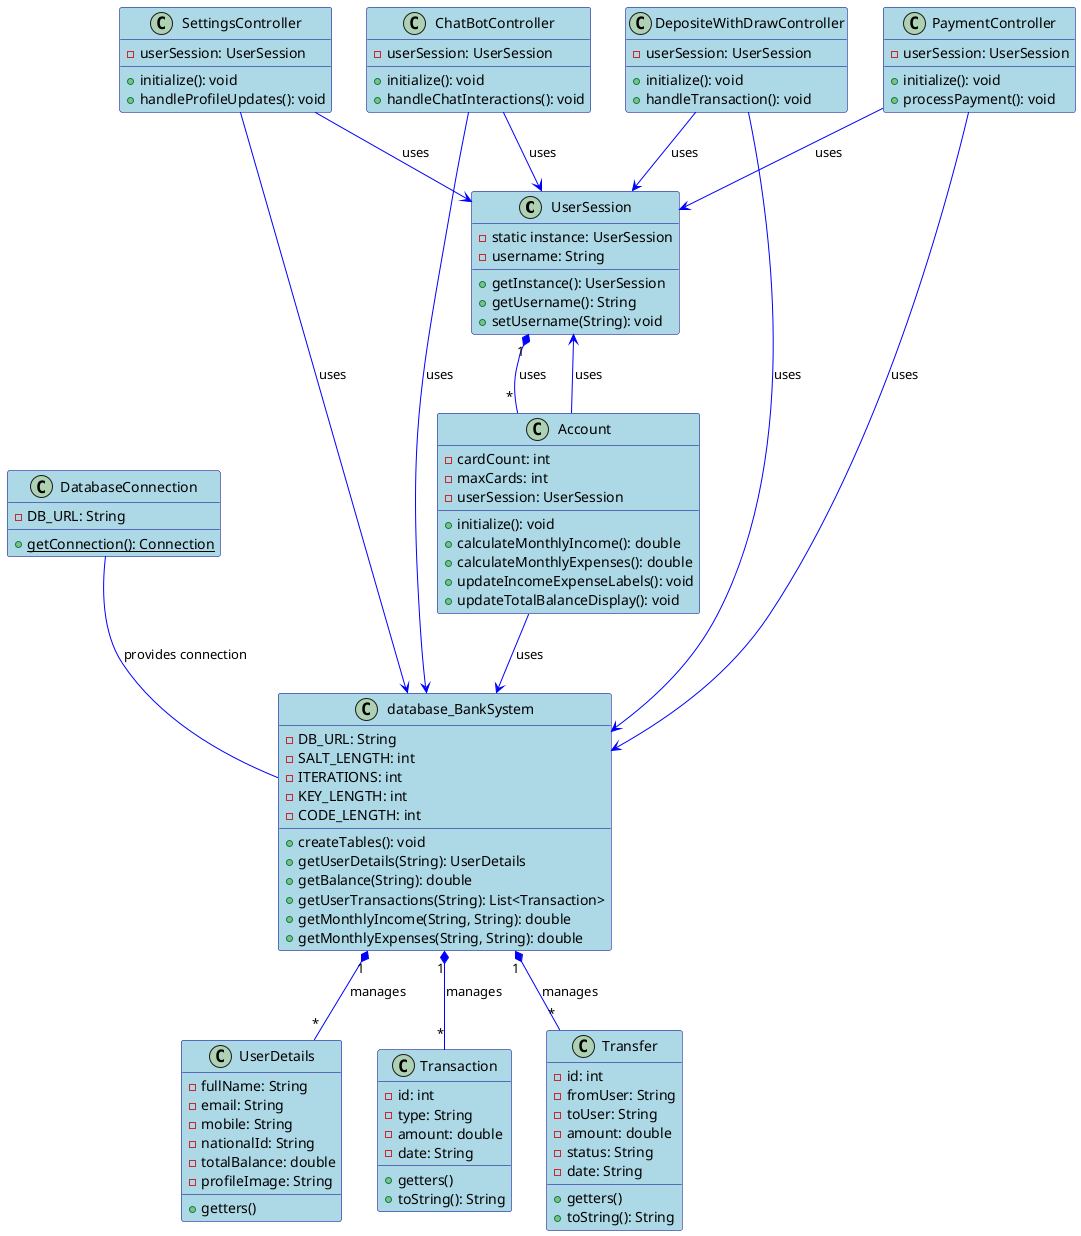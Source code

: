 @startuml Banking System Class Diagram

' Style configurations
skinparam class {
    BackgroundColor LightBlue
    ArrowColor Blue
    BorderColor DarkBlue
}

' Core Classes
class UserSession {
    - static instance: UserSession
    - username: String
    + getInstance(): UserSession
    + getUsername(): String
    + setUsername(String): void
}

class DatabaseConnection {
    - DB_URL: String
    + {static} getConnection(): Connection
}

class database_BankSystem {
    - DB_URL: String
    - SALT_LENGTH: int
    - ITERATIONS: int
    - KEY_LENGTH: int
    - CODE_LENGTH: int
    + createTables(): void
    + getUserDetails(String): UserDetails
    + getBalance(String): double
    + getUserTransactions(String): List<Transaction>
    + getMonthlyIncome(String, String): double
    + getMonthlyExpenses(String, String): double
}

class Account {
    - cardCount: int
    - maxCards: int
    - userSession: UserSession
    + initialize(): void
    + calculateMonthlyIncome(): double
    + calculateMonthlyExpenses(): double
    + updateIncomeExpenseLabels(): void
    + updateTotalBalanceDisplay(): void
}

' Data Classes
class UserDetails {
    - fullName: String
    - email: String
    - mobile: String
    - nationalId: String
    - totalBalance: double
    - profileImage: String
    + getters()
}

class Transaction {
    - id: int
    - type: String
    - amount: double
    - date: String
    + getters()
    + toString(): String
}

class Transfer {
    - id: int
    - fromUser: String
    - toUser: String
    - amount: double
    - status: String
    - date: String
    + getters()
    + toString(): String
}

' Controllers
class ChatBotController {
    - userSession: UserSession
    + initialize(): void
    + handleChatInteractions(): void
}

class SettingsController {
    - userSession: UserSession
    + initialize(): void
    + handleProfileUpdates(): void
}

class PaymentController {
    - userSession: UserSession
    + initialize(): void
    + processPayment(): void
}

class DepositeWithDrawController {
    - userSession: UserSession
    + initialize(): void
    + handleTransaction(): void
}

' Relationships
UserSession "1" *-- "*" Account : uses
database_BankSystem "1" *-- "*" UserDetails : manages
database_BankSystem "1" *-- "*" Transaction : manages
database_BankSystem "1" *-- "*" Transfer : manages
DatabaseConnection -- database_BankSystem : provides connection

Account --> UserSession : uses
ChatBotController --> UserSession : uses
SettingsController --> UserSession : uses
PaymentController --> UserSession : uses
DepositeWithDrawController --> UserSession : uses

Account --> database_BankSystem : uses
ChatBotController --> database_BankSystem : uses
SettingsController --> database_BankSystem : uses
PaymentController --> database_BankSystem : uses
DepositeWithDrawController --> database_BankSystem : uses

@enduml 
